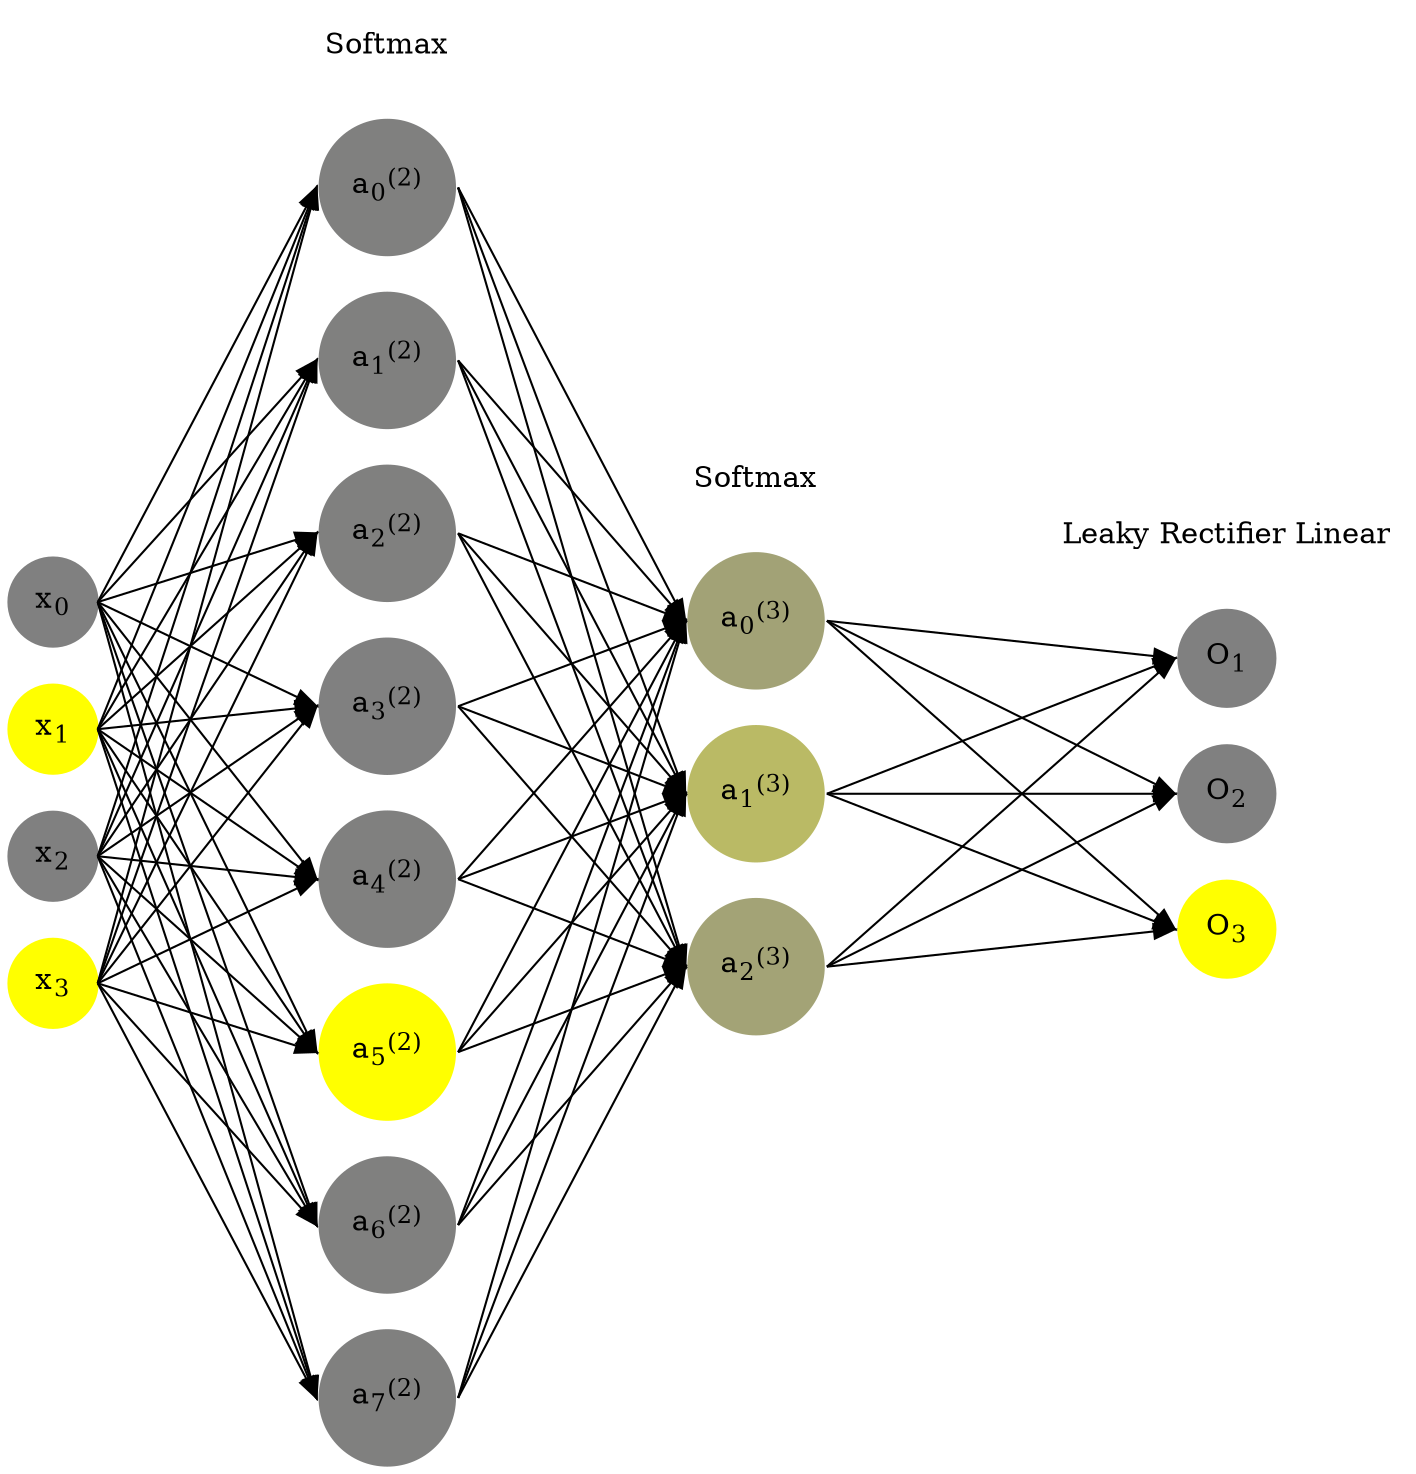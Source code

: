 digraph G {
	rankdir = LR;
	splines=false;
	edge[style=invis];
	ranksep= 1.4;
	{
	node [shape=circle, color="0.1667, 0.0, 0.5", style=filled, fillcolor="0.1667, 0.0, 0.5"];
	x0 [label=<x<sub>0</sub>>];
	}
	{
	node [shape=circle, color="0.1667, 1.0, 1.0", style=filled, fillcolor="0.1667, 1.0, 1.0"];
	x1 [label=<x<sub>1</sub>>];
	}
	{
	node [shape=circle, color="0.1667, 0.0, 0.5", style=filled, fillcolor="0.1667, 0.0, 0.5"];
	x2 [label=<x<sub>2</sub>>];
	}
	{
	node [shape=circle, color="0.1667, 1.0, 1.0", style=filled, fillcolor="0.1667, 1.0, 1.0"];
	x3 [label=<x<sub>3</sub>>];
	}
	{
	node [shape=circle, color="0.1667, 0.000011, 0.500005", style=filled, fillcolor="0.1667, 0.000011, 0.500005"];
	a02 [label=<a<sub>0</sub><sup>(2)</sup>>];
	}
	{
	node [shape=circle, color="0.1667, 0.000021, 0.500010", style=filled, fillcolor="0.1667, 0.000021, 0.500010"];
	a12 [label=<a<sub>1</sub><sup>(2)</sup>>];
	}
	{
	node [shape=circle, color="0.1667, 0.000836, 0.500418", style=filled, fillcolor="0.1667, 0.000836, 0.500418"];
	a22 [label=<a<sub>2</sub><sup>(2)</sup>>];
	}
	{
	node [shape=circle, color="0.1667, 0.000003, 0.500002", style=filled, fillcolor="0.1667, 0.000003, 0.500002"];
	a32 [label=<a<sub>3</sub><sup>(2)</sup>>];
	}
	{
	node [shape=circle, color="0.1667, 0.000026, 0.500013", style=filled, fillcolor="0.1667, 0.000026, 0.500013"];
	a42 [label=<a<sub>4</sub><sup>(2)</sup>>];
	}
	{
	node [shape=circle, color="0.1667, 0.998839, 0.999420", style=filled, fillcolor="0.1667, 0.998839, 0.999420"];
	a52 [label=<a<sub>5</sub><sup>(2)</sup>>];
	}
	{
	node [shape=circle, color="0.1667, 0.000256, 0.500128", style=filled, fillcolor="0.1667, 0.000256, 0.500128"];
	a62 [label=<a<sub>6</sub><sup>(2)</sup>>];
	}
	{
	node [shape=circle, color="0.1667, 0.000008, 0.500004", style=filled, fillcolor="0.1667, 0.000008, 0.500004"];
	a72 [label=<a<sub>7</sub><sup>(2)</sup>>];
	}
	{
	node [shape=circle, color="0.1667, 0.270008, 0.635004", style=filled, fillcolor="0.1667, 0.270008, 0.635004"];
	a03 [label=<a<sub>0</sub><sup>(3)</sup>>];
	}
	{
	node [shape=circle, color="0.1667, 0.455707, 0.727854", style=filled, fillcolor="0.1667, 0.455707, 0.727854"];
	a13 [label=<a<sub>1</sub><sup>(3)</sup>>];
	}
	{
	node [shape=circle, color="0.1667, 0.274285, 0.637143", style=filled, fillcolor="0.1667, 0.274285, 0.637143"];
	a23 [label=<a<sub>2</sub><sup>(3)</sup>>];
	}
	{
	node [shape=circle, color="0.1667, 0.0, 0.5", style=filled, fillcolor="0.1667, 0.0, 0.5"];
	O1 [label=<O<sub>1</sub>>];
	}
	{
	node [shape=circle, color="0.1667, 0.0, 0.5", style=filled, fillcolor="0.1667, 0.0, 0.5"];
	O2 [label=<O<sub>2</sub>>];
	}
	{
	node [shape=circle, color="0.1667, 1.0, 1.0", style=filled, fillcolor="0.1667, 1.0, 1.0"];
	O3 [label=<O<sub>3</sub>>];
	}
	{
	rank=same;
	x0->x1->x2->x3;
	}
	{
	rank=same;
	a02->a12->a22->a32->a42->a52->a62->a72;
	}
	{
	rank=same;
	a03->a13->a23;
	}
	{
	rank=same;
	O1->O2->O3;
	}
	l1 [shape=plaintext,label="Softmax"];
	l1->a02;
	{rank=same; l1;a02};
	l2 [shape=plaintext,label="Softmax"];
	l2->a03;
	{rank=same; l2;a03};
	l3 [shape=plaintext,label="Leaky Rectifier Linear"];
	l3->O1;
	{rank=same; l3;O1};
edge[style=solid, tailport=e, headport=w];
	{x0;x1;x2;x3} -> {a02;a12;a22;a32;a42;a52;a62;a72};
	{a02;a12;a22;a32;a42;a52;a62;a72} -> {a03;a13;a23};
	{a03;a13;a23} -> {O1,O2,O3};
}